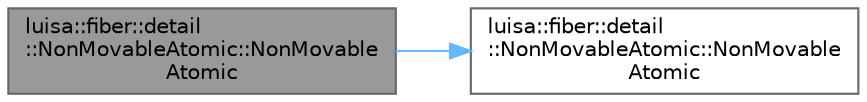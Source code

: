 digraph "luisa::fiber::detail::NonMovableAtomic::NonMovableAtomic"
{
 // LATEX_PDF_SIZE
  bgcolor="transparent";
  edge [fontname=Helvetica,fontsize=10,labelfontname=Helvetica,labelfontsize=10];
  node [fontname=Helvetica,fontsize=10,shape=box,height=0.2,width=0.4];
  rankdir="LR";
  Node1 [id="Node000001",label="luisa::fiber::detail\l::NonMovableAtomic::NonMovable\lAtomic",height=0.2,width=0.4,color="gray40", fillcolor="grey60", style="filled", fontcolor="black",tooltip=" "];
  Node1 -> Node2 [id="edge1_Node000001_Node000002",color="steelblue1",style="solid",tooltip=" "];
  Node2 [id="Node000002",label="luisa::fiber::detail\l::NonMovableAtomic::NonMovable\lAtomic",height=0.2,width=0.4,color="grey40", fillcolor="white", style="filled",URL="$structluisa_1_1fiber_1_1detail_1_1_non_movable_atomic.html#ad724383306234458be8ee489d63fb262",tooltip=" "];
}
